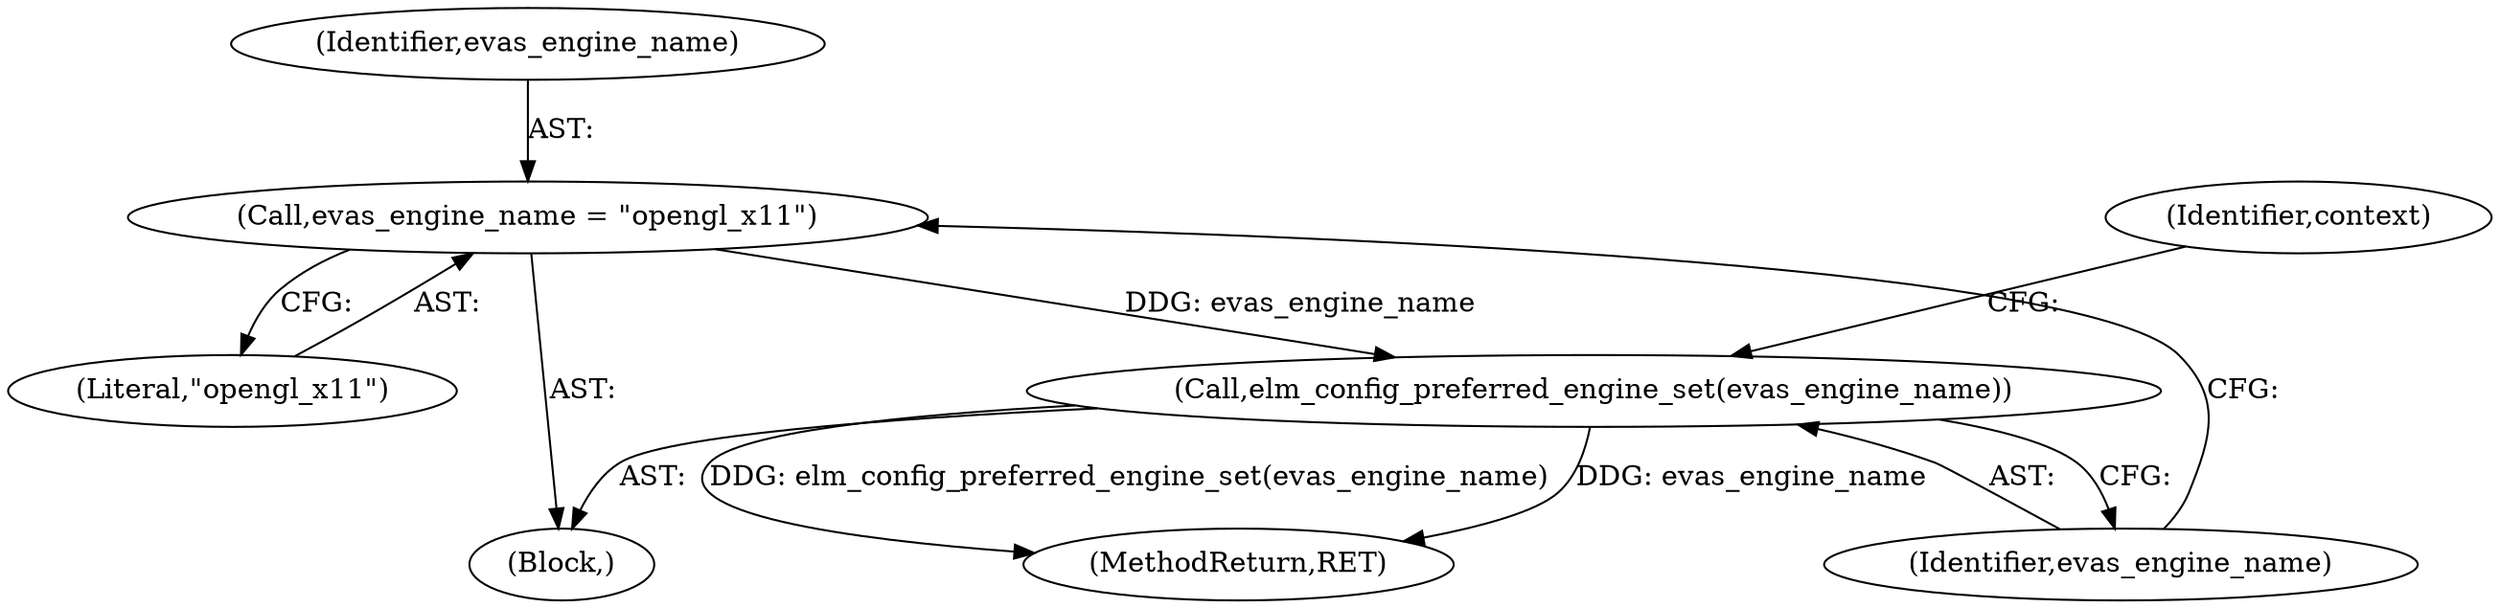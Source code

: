 digraph "0_Chrome_46afbe7f7f55280947e9c06c429a68983ba9d8dd@API" {
"1000160" [label="(Call,evas_engine_name = \"opengl_x11\")"];
"1000163" [label="(Call,elm_config_preferred_engine_set(evas_engine_name))"];
"1000220" [label="(MethodReturn,RET)"];
"1000160" [label="(Call,evas_engine_name = \"opengl_x11\")"];
"1000161" [label="(Identifier,evas_engine_name)"];
"1000159" [label="(Block,)"];
"1000164" [label="(Identifier,evas_engine_name)"];
"1000167" [label="(Identifier,context)"];
"1000163" [label="(Call,elm_config_preferred_engine_set(evas_engine_name))"];
"1000162" [label="(Literal,\"opengl_x11\")"];
"1000160" -> "1000159"  [label="AST: "];
"1000160" -> "1000162"  [label="CFG: "];
"1000161" -> "1000160"  [label="AST: "];
"1000162" -> "1000160"  [label="AST: "];
"1000164" -> "1000160"  [label="CFG: "];
"1000160" -> "1000163"  [label="DDG: evas_engine_name"];
"1000163" -> "1000159"  [label="AST: "];
"1000163" -> "1000164"  [label="CFG: "];
"1000164" -> "1000163"  [label="AST: "];
"1000167" -> "1000163"  [label="CFG: "];
"1000163" -> "1000220"  [label="DDG: evas_engine_name"];
"1000163" -> "1000220"  [label="DDG: elm_config_preferred_engine_set(evas_engine_name)"];
}
